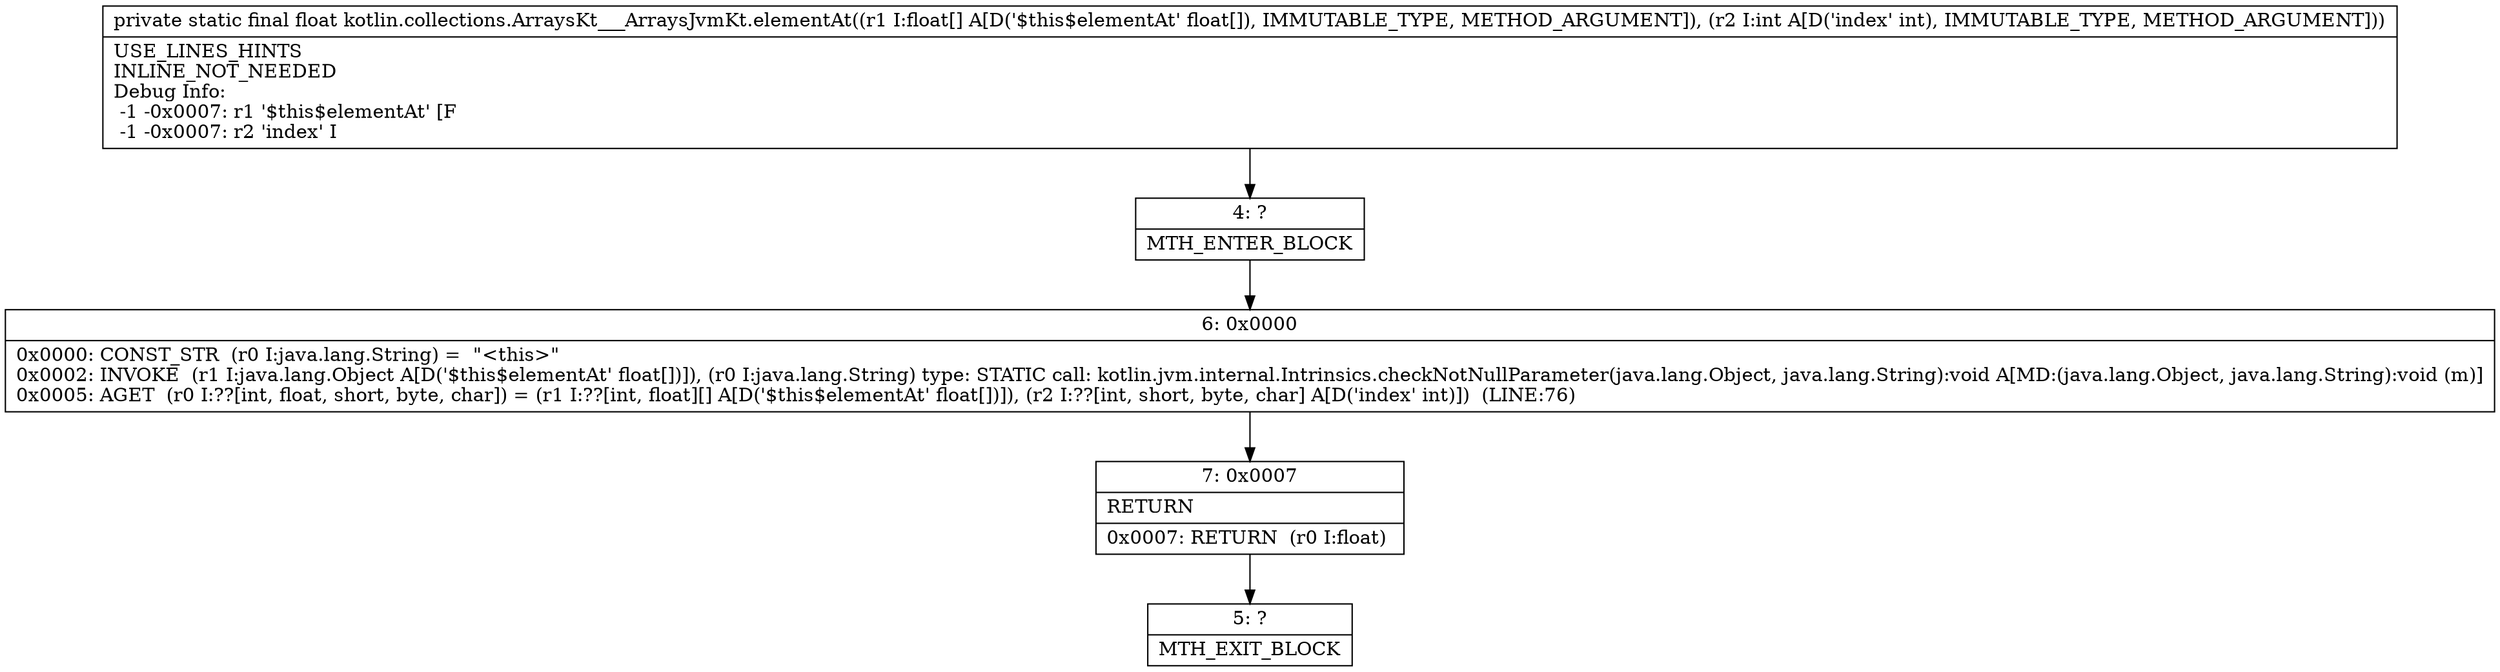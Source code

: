 digraph "CFG forkotlin.collections.ArraysKt___ArraysJvmKt.elementAt([FI)F" {
Node_4 [shape=record,label="{4\:\ ?|MTH_ENTER_BLOCK\l}"];
Node_6 [shape=record,label="{6\:\ 0x0000|0x0000: CONST_STR  (r0 I:java.lang.String) =  \"\<this\>\" \l0x0002: INVOKE  (r1 I:java.lang.Object A[D('$this$elementAt' float[])]), (r0 I:java.lang.String) type: STATIC call: kotlin.jvm.internal.Intrinsics.checkNotNullParameter(java.lang.Object, java.lang.String):void A[MD:(java.lang.Object, java.lang.String):void (m)]\l0x0005: AGET  (r0 I:??[int, float, short, byte, char]) = (r1 I:??[int, float][] A[D('$this$elementAt' float[])]), (r2 I:??[int, short, byte, char] A[D('index' int)])  (LINE:76)\l}"];
Node_7 [shape=record,label="{7\:\ 0x0007|RETURN\l|0x0007: RETURN  (r0 I:float) \l}"];
Node_5 [shape=record,label="{5\:\ ?|MTH_EXIT_BLOCK\l}"];
MethodNode[shape=record,label="{private static final float kotlin.collections.ArraysKt___ArraysJvmKt.elementAt((r1 I:float[] A[D('$this$elementAt' float[]), IMMUTABLE_TYPE, METHOD_ARGUMENT]), (r2 I:int A[D('index' int), IMMUTABLE_TYPE, METHOD_ARGUMENT]))  | USE_LINES_HINTS\lINLINE_NOT_NEEDED\lDebug Info:\l  \-1 \-0x0007: r1 '$this$elementAt' [F\l  \-1 \-0x0007: r2 'index' I\l}"];
MethodNode -> Node_4;Node_4 -> Node_6;
Node_6 -> Node_7;
Node_7 -> Node_5;
}

